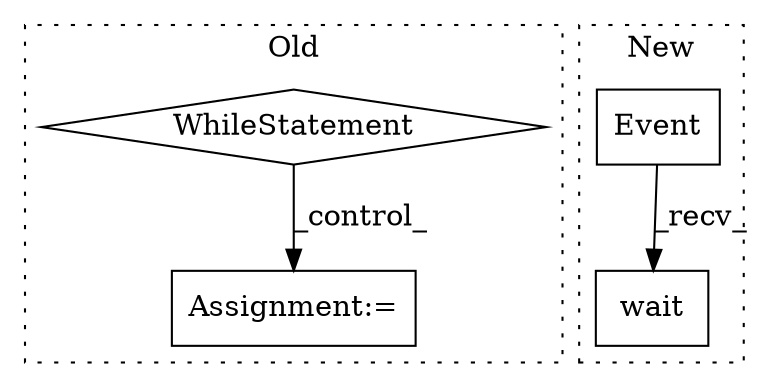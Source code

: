 digraph G {
subgraph cluster0 {
1 [label="WhileStatement" a="61" s="2568,2599" l="7,2" shape="diamond"];
4 [label="Assignment:=" a="7" s="2641" l="1" shape="box"];
label = "Old";
style="dotted";
}
subgraph cluster1 {
2 [label="Event" a="32" s="1731" l="7" shape="box"];
3 [label="wait" a="32" s="2620,2632" l="5,1" shape="box"];
label = "New";
style="dotted";
}
1 -> 4 [label="_control_"];
2 -> 3 [label="_recv_"];
}